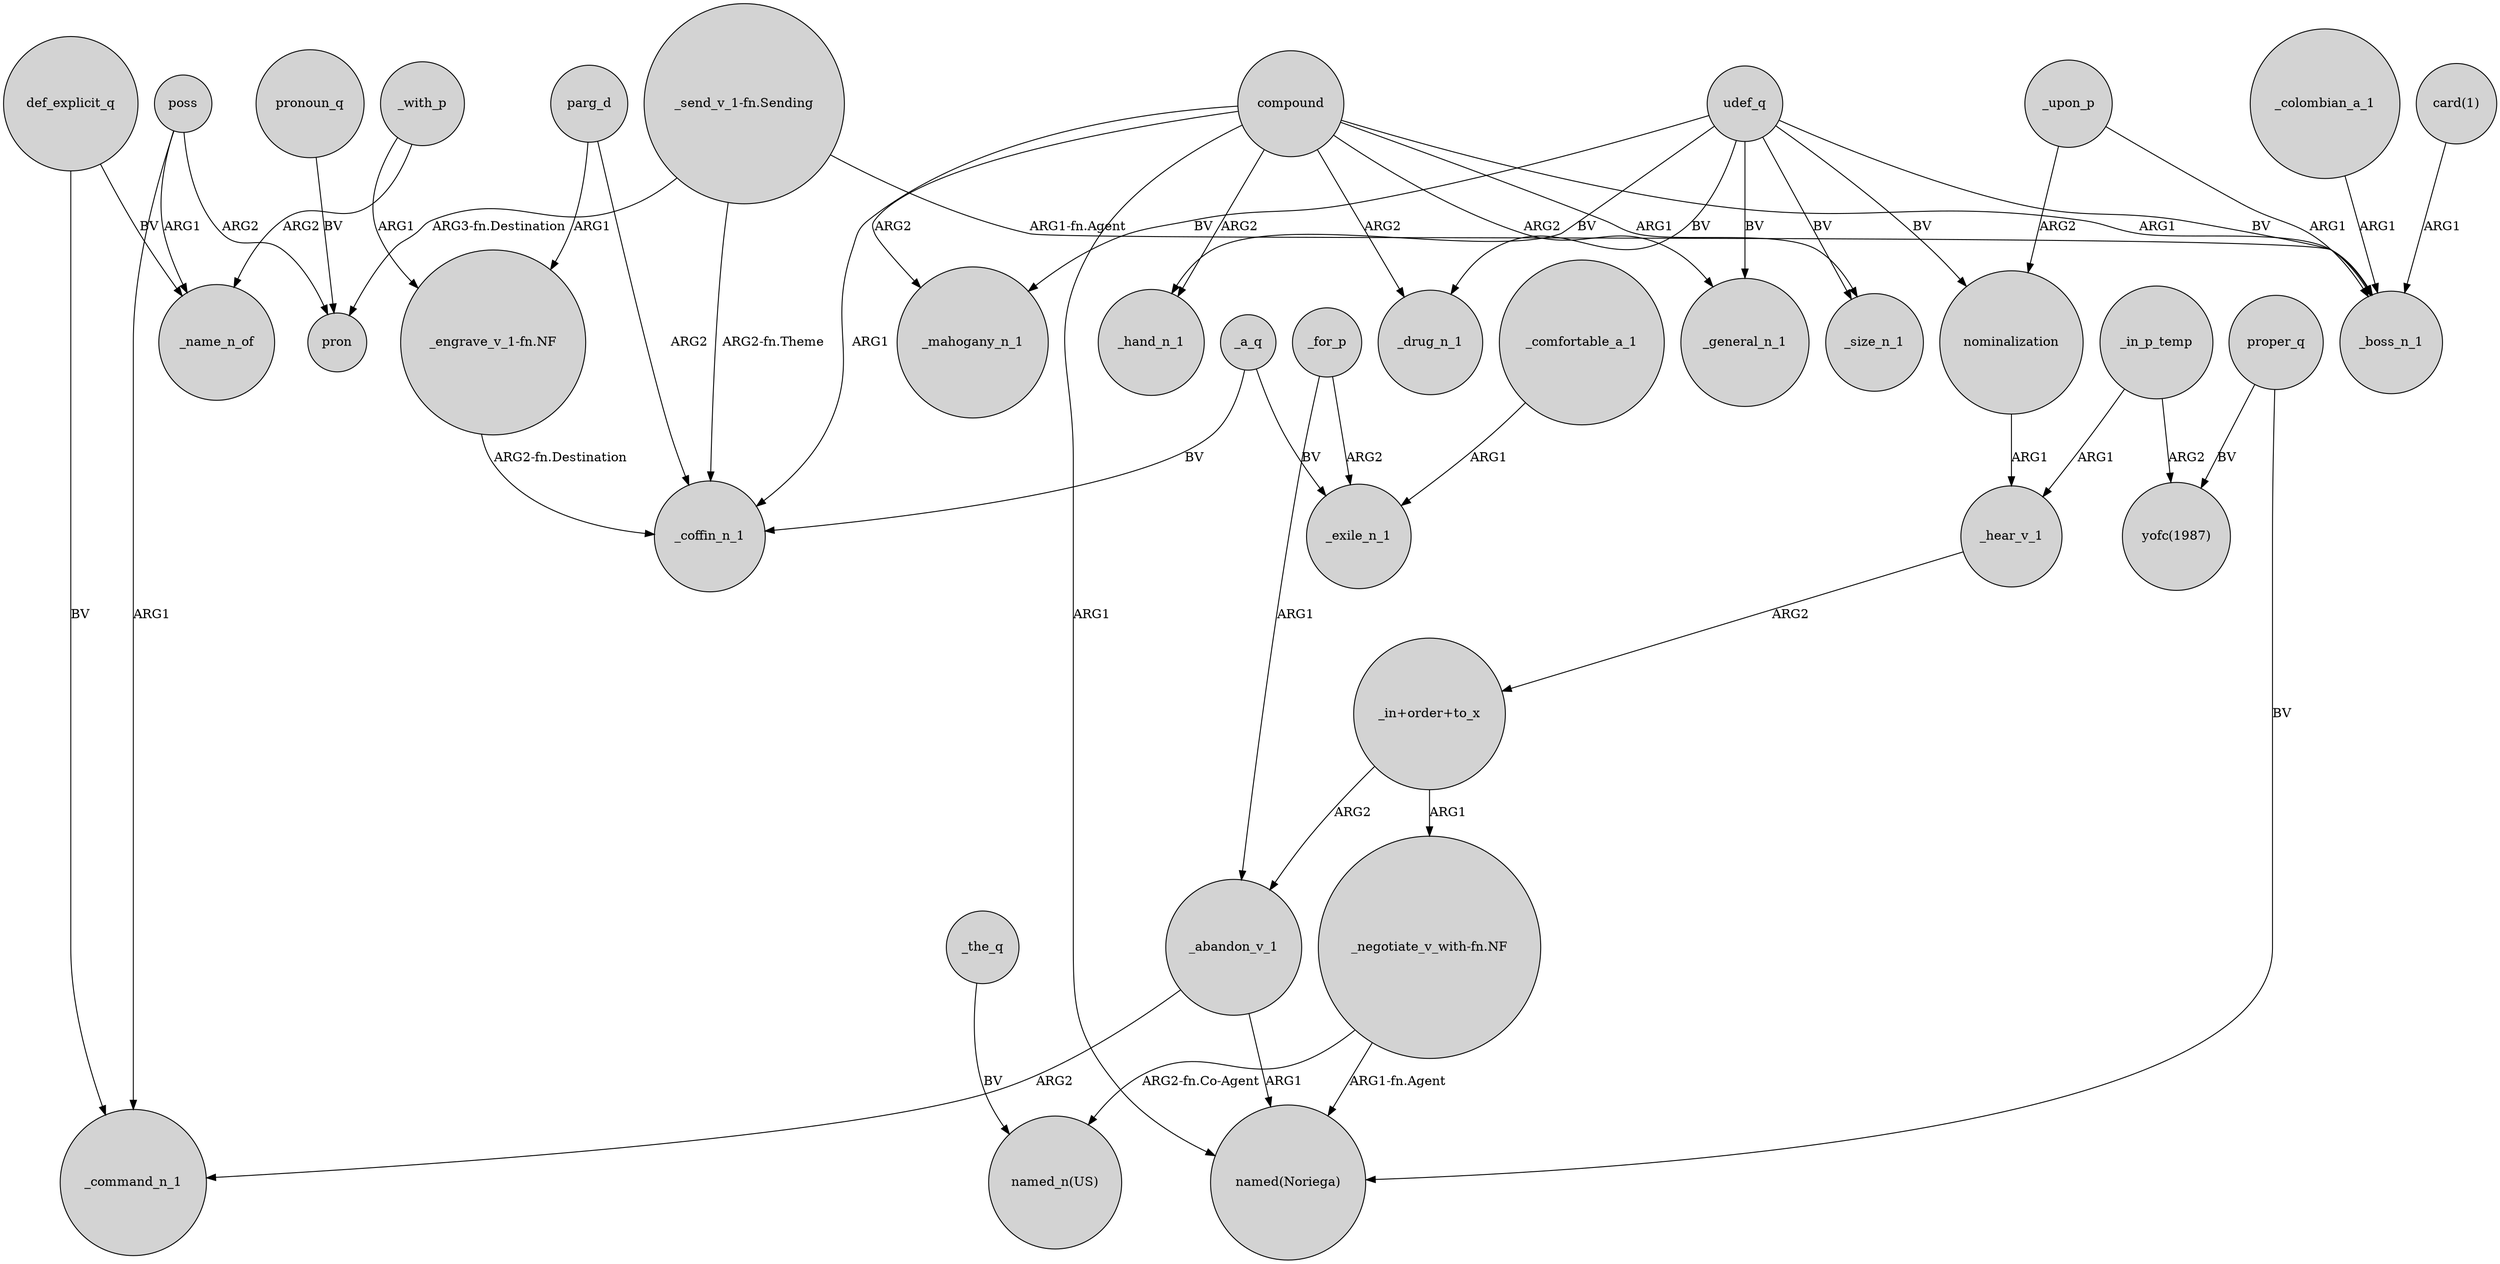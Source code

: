 digraph {
	node [shape=circle style=filled]
	_in_p_temp -> _hear_v_1 [label=ARG1]
	_abandon_v_1 -> _command_n_1 [label=ARG2]
	compound -> _general_n_1 [label=ARG2]
	def_explicit_q -> _command_n_1 [label=BV]
	_in_p_temp -> "yofc(1987)" [label=ARG2]
	_a_q -> _coffin_n_1 [label=BV]
	"_send_v_1-fn.Sending" -> pron [label="ARG3-fn.Destination"]
	"_send_v_1-fn.Sending" -> _coffin_n_1 [label="ARG2-fn.Theme"]
	poss -> pron [label=ARG2]
	"_in+order+to_x" -> _abandon_v_1 [label=ARG2]
	poss -> _command_n_1 [label=ARG1]
	"_negotiate_v_with-fn.NF" -> "named_n(US)" [label="ARG2-fn.Co-Agent"]
	compound -> _hand_n_1 [label=ARG2]
	udef_q -> _size_n_1 [label=BV]
	parg_d -> "_engrave_v_1-fn.NF" [label=ARG1]
	"_engrave_v_1-fn.NF" -> _coffin_n_1 [label="ARG2-fn.Destination"]
	_hear_v_1 -> "_in+order+to_x" [label=ARG2]
	nominalization -> _hear_v_1 [label=ARG1]
	_for_p -> _abandon_v_1 [label=ARG1]
	_colombian_a_1 -> _boss_n_1 [label=ARG1]
	_for_p -> _exile_n_1 [label=ARG2]
	parg_d -> _coffin_n_1 [label=ARG2]
	udef_q -> _general_n_1 [label=BV]
	"_in+order+to_x" -> "_negotiate_v_with-fn.NF" [label=ARG1]
	compound -> _boss_n_1 [label=ARG1]
	compound -> _size_n_1 [label=ARG1]
	udef_q -> _drug_n_1 [label=BV]
	proper_q -> "named(Noriega)" [label=BV]
	compound -> _mahogany_n_1 [label=ARG2]
	_the_q -> "named_n(US)" [label=BV]
	_abandon_v_1 -> "named(Noriega)" [label=ARG1]
	compound -> _coffin_n_1 [label=ARG1]
	pronoun_q -> pron [label=BV]
	_upon_p -> nominalization [label=ARG2]
	compound -> "named(Noriega)" [label=ARG1]
	udef_q -> _hand_n_1 [label=BV]
	compound -> _drug_n_1 [label=ARG2]
	"_negotiate_v_with-fn.NF" -> "named(Noriega)" [label="ARG1-fn.Agent"]
	udef_q -> _mahogany_n_1 [label=BV]
	udef_q -> nominalization [label=BV]
	udef_q -> _boss_n_1 [label=BV]
	proper_q -> "yofc(1987)" [label=BV]
	_comfortable_a_1 -> _exile_n_1 [label=ARG1]
	poss -> _name_n_of [label=ARG1]
	_upon_p -> _boss_n_1 [label=ARG1]
	_with_p -> "_engrave_v_1-fn.NF" [label=ARG1]
	"card(1)" -> _boss_n_1 [label=ARG1]
	_with_p -> _name_n_of [label=ARG2]
	_a_q -> _exile_n_1 [label=BV]
	"_send_v_1-fn.Sending" -> _boss_n_1 [label="ARG1-fn.Agent"]
	def_explicit_q -> _name_n_of [label=BV]
}
